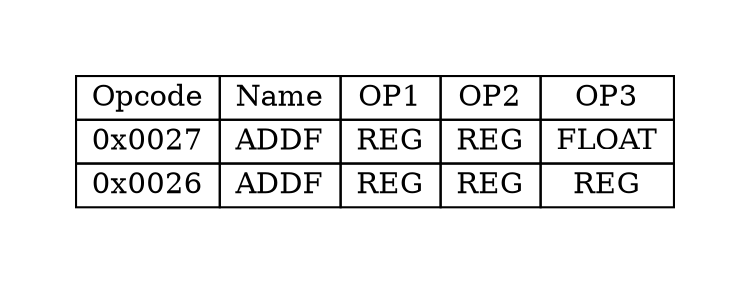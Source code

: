 digraph{
graph [pad="0.5", nodesep="0.5", ranksep="2" ]
node[shape=plain]
Foo [label=<
<table border="0" cellborder="1" cellspacing="0">
<tr><td> Opcode </td> <td> Name </td> <td> OP1 </td><td> OP2 </td><td> OP3 </td> </tr>
<tr><td> 0x0027 </td><td> ADDF </td><td> REG </td><td> REG </td><td> FLOAT </td> </tr>
<tr><td> 0x0026 </td><td> ADDF </td><td> REG </td><td> REG </td><td> REG </td> </tr>
</table>>];
}
